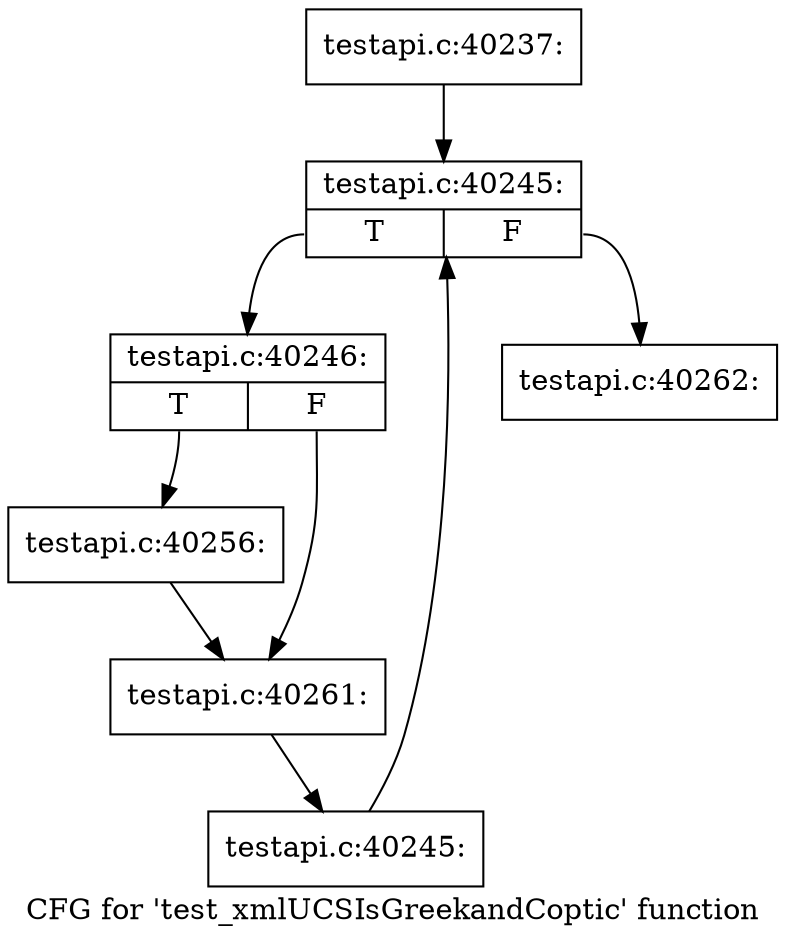 digraph "CFG for 'test_xmlUCSIsGreekandCoptic' function" {
	label="CFG for 'test_xmlUCSIsGreekandCoptic' function";

	Node0x56bb100 [shape=record,label="{testapi.c:40237:}"];
	Node0x56bb100 -> Node0x56c2b10;
	Node0x56c2b10 [shape=record,label="{testapi.c:40245:|{<s0>T|<s1>F}}"];
	Node0x56c2b10:s0 -> Node0x56c2df0;
	Node0x56c2b10:s1 -> Node0x56c2970;
	Node0x56c2df0 [shape=record,label="{testapi.c:40246:|{<s0>T|<s1>F}}"];
	Node0x56c2df0:s0 -> Node0x56c3c50;
	Node0x56c2df0:s1 -> Node0x56c4420;
	Node0x56c3c50 [shape=record,label="{testapi.c:40256:}"];
	Node0x56c3c50 -> Node0x56c4420;
	Node0x56c4420 [shape=record,label="{testapi.c:40261:}"];
	Node0x56c4420 -> Node0x56c2d60;
	Node0x56c2d60 [shape=record,label="{testapi.c:40245:}"];
	Node0x56c2d60 -> Node0x56c2b10;
	Node0x56c2970 [shape=record,label="{testapi.c:40262:}"];
}
